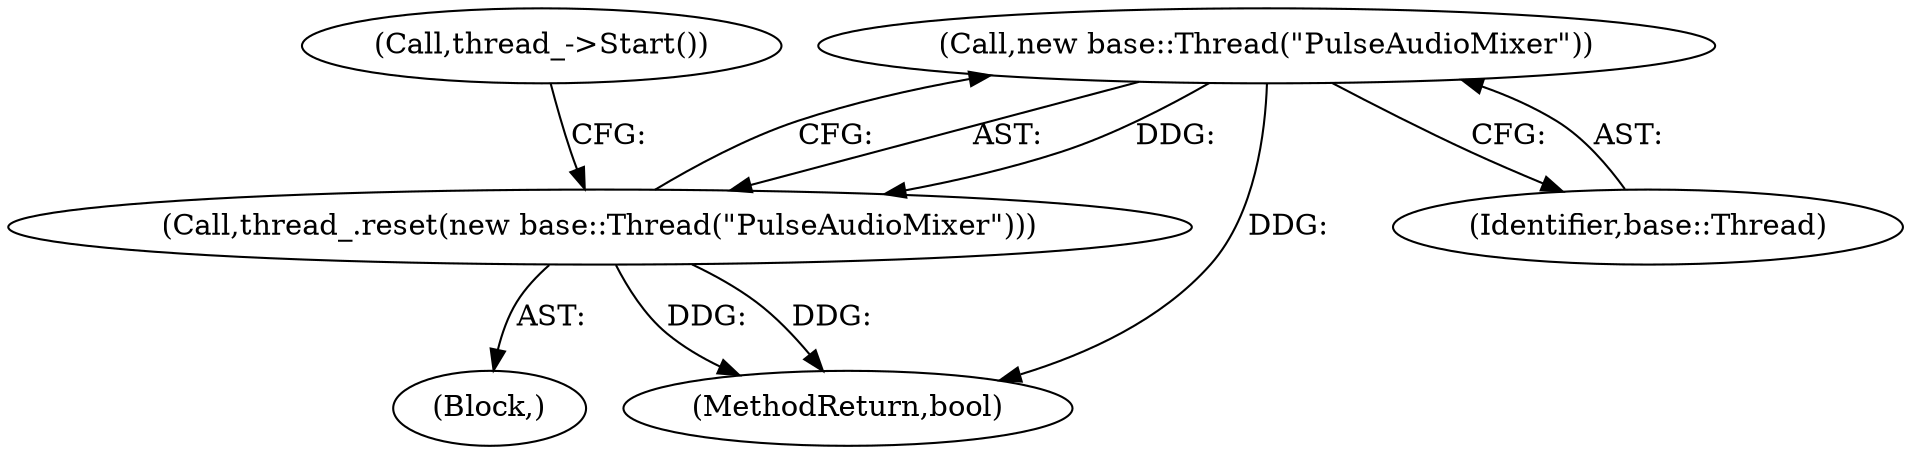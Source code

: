 digraph "1_Chrome_51dfe5e3b332bcea02fb4d4c7493ae841106dd9b_20@API" {
"1000115" [label="(Call,new base::Thread(\"PulseAudioMixer\"))"];
"1000114" [label="(Call,thread_.reset(new base::Thread(\"PulseAudioMixer\")))"];
"1000115" [label="(Call,new base::Thread(\"PulseAudioMixer\"))"];
"1000113" [label="(Block,)"];
"1000116" [label="(Identifier,base::Thread)"];
"1000129" [label="(MethodReturn,bool)"];
"1000114" [label="(Call,thread_.reset(new base::Thread(\"PulseAudioMixer\")))"];
"1000119" [label="(Call,thread_->Start())"];
"1000115" -> "1000114"  [label="AST: "];
"1000115" -> "1000116"  [label="CFG: "];
"1000116" -> "1000115"  [label="AST: "];
"1000114" -> "1000115"  [label="CFG: "];
"1000115" -> "1000129"  [label="DDG: "];
"1000115" -> "1000114"  [label="DDG: "];
"1000114" -> "1000113"  [label="AST: "];
"1000119" -> "1000114"  [label="CFG: "];
"1000114" -> "1000129"  [label="DDG: "];
"1000114" -> "1000129"  [label="DDG: "];
}
